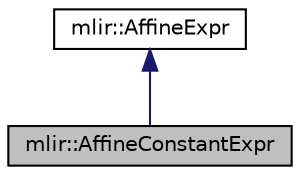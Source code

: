 digraph "mlir::AffineConstantExpr"
{
  bgcolor="transparent";
  edge [fontname="Helvetica",fontsize="10",labelfontname="Helvetica",labelfontsize="10"];
  node [fontname="Helvetica",fontsize="10",shape=record];
  Node0 [label="mlir::AffineConstantExpr",height=0.2,width=0.4,color="black", fillcolor="grey75", style="filled", fontcolor="black"];
  Node1 -> Node0 [dir="back",color="midnightblue",fontsize="10",style="solid",fontname="Helvetica"];
  Node1 [label="mlir::AffineExpr",height=0.2,width=0.4,color="black",URL="$classmlir_1_1AffineExpr.html",tooltip="Base type for affine expression. "];
}
